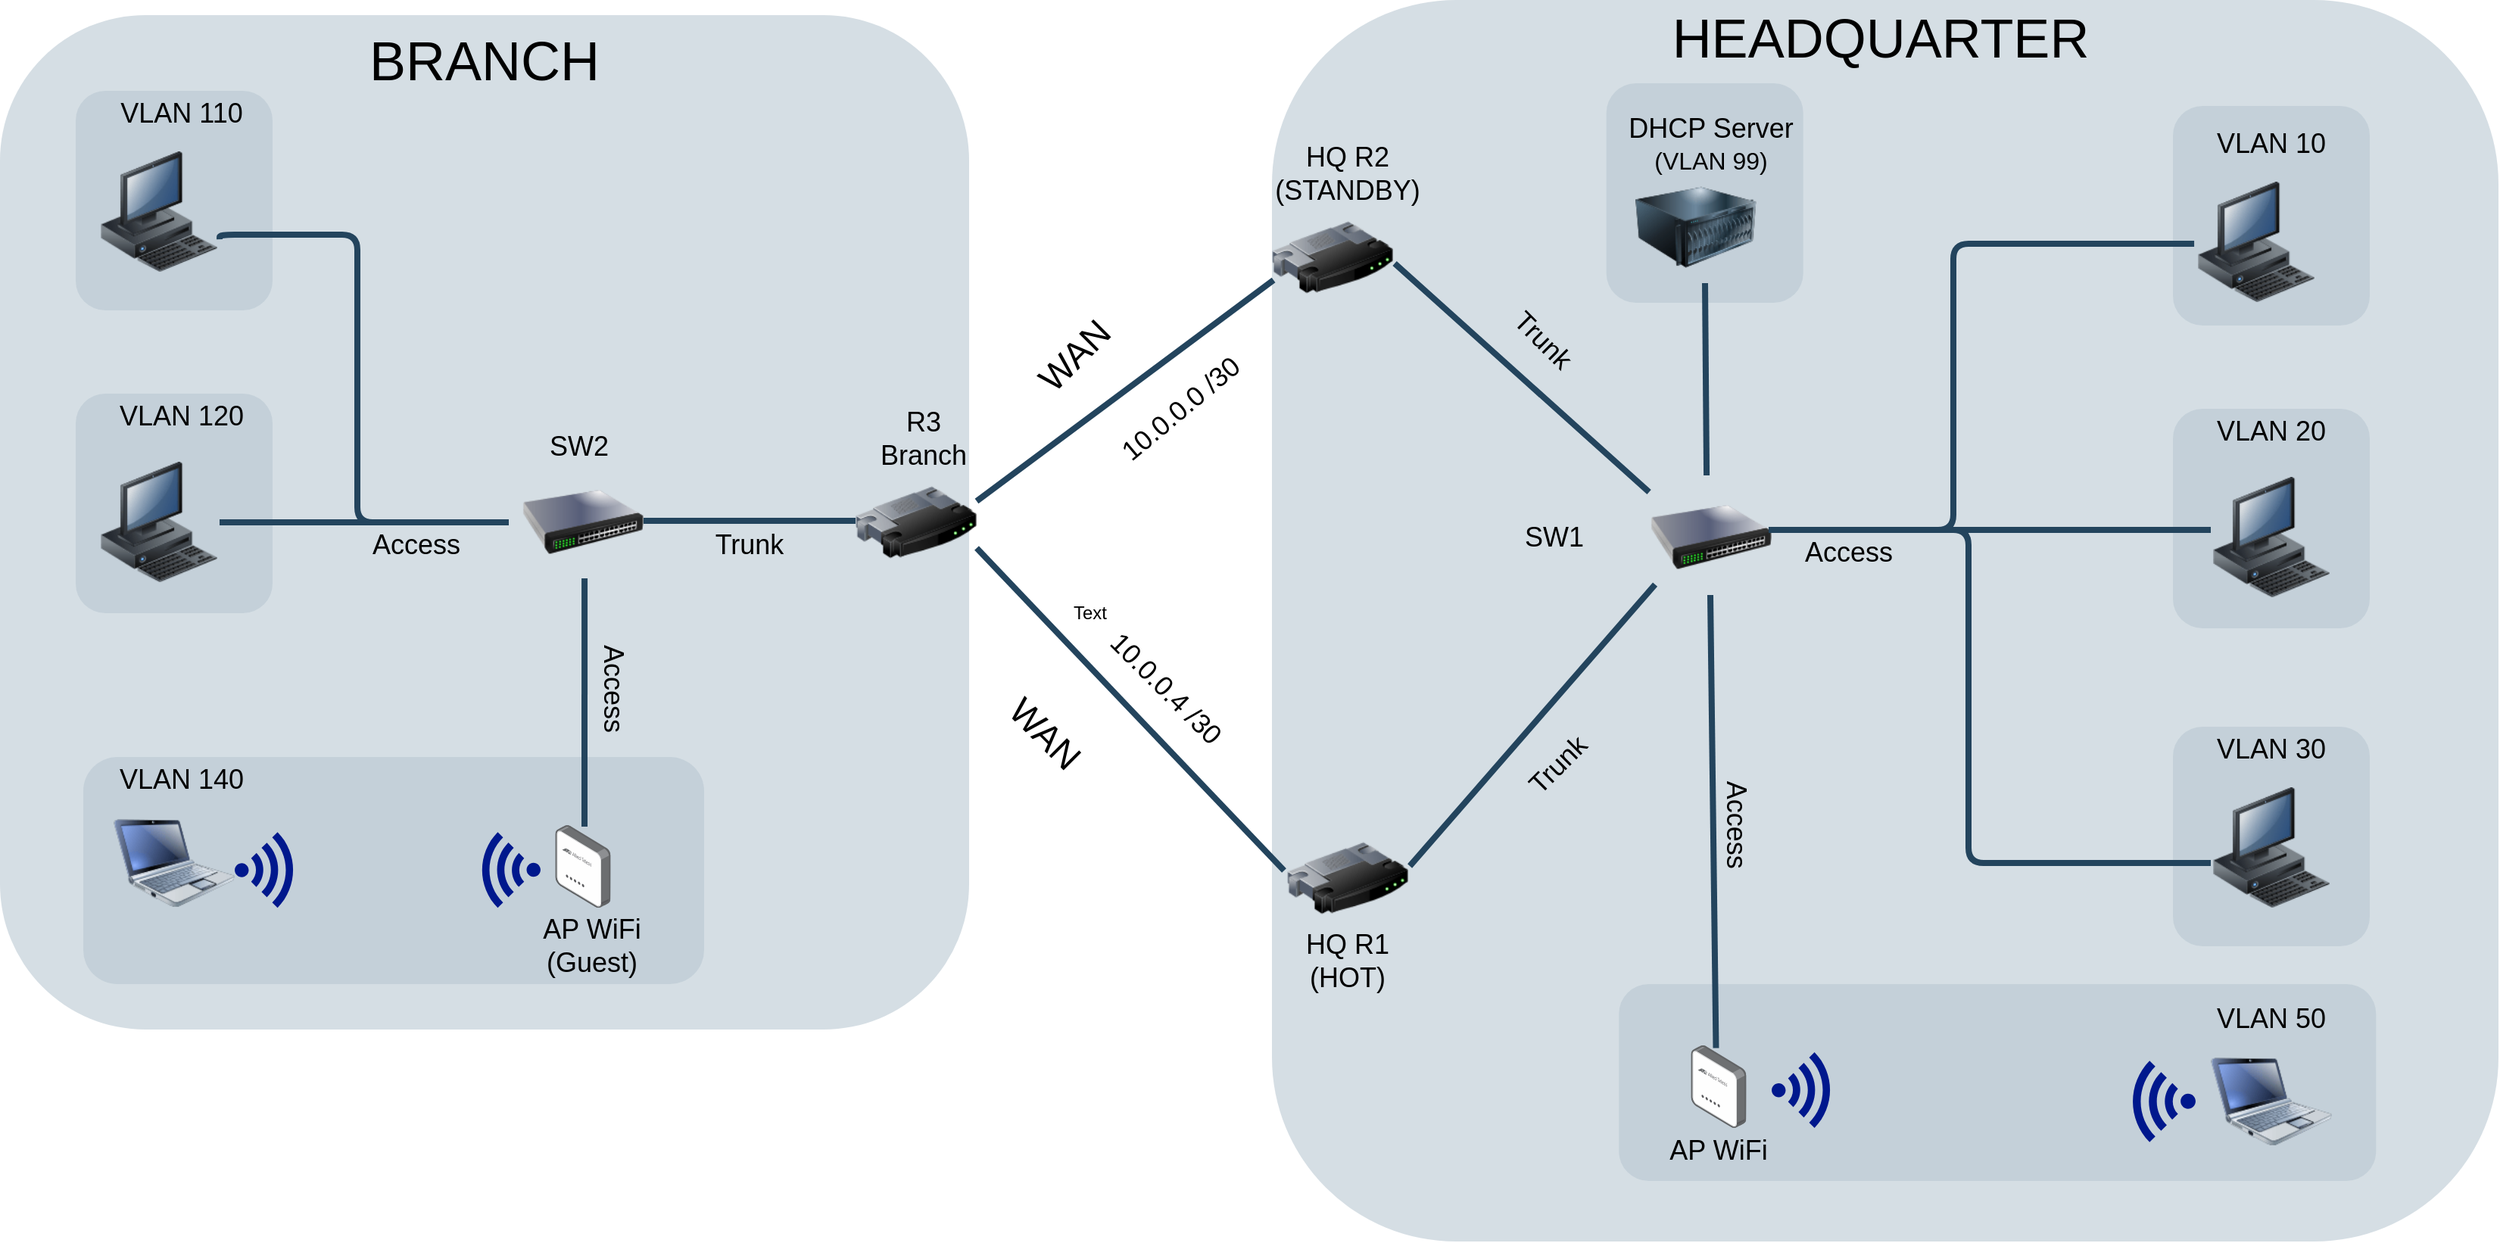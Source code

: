<mxfile version="27.1.1">
  <diagram name="Página-1" id="h2BzFxtRrWWAbb5xEjfa">
    <mxGraphModel dx="2732" dy="886" grid="1" gridSize="10" guides="1" tooltips="1" connect="0" arrows="1" fold="1" page="1" pageScale="1" pageWidth="827" pageHeight="1169" math="0" shadow="0">
      <root>
        <mxCell id="0" />
        <mxCell id="1" parent="0" />
        <mxCell id="0-FlhMrsH-Pd4GE7u94M-95" value="" style="rounded=1;whiteSpace=wrap;html=1;strokeColor=none;fillColor=#BAC8D3;fontSize=24;fontColor=#23445D;align=center;opacity=60;" vertex="1" parent="1">
          <mxGeometry x="-10" y="240" width="640" height="670" as="geometry" />
        </mxCell>
        <mxCell id="0-FlhMrsH-Pd4GE7u94M-93" value="" style="rounded=1;whiteSpace=wrap;html=1;strokeColor=none;fillColor=#BAC8D3;fontSize=24;fontColor=#23445D;align=center;opacity=60;" vertex="1" parent="1">
          <mxGeometry x="830" y="230" width="810" height="820" as="geometry" />
        </mxCell>
        <mxCell id="0-FlhMrsH-Pd4GE7u94M-90" value="" style="rounded=1;whiteSpace=wrap;html=1;strokeColor=none;fillColor=light-dark(#BAC8D3,#9AD5AE);fontSize=24;fontColor=#23445D;align=center;opacity=60;" vertex="1" parent="1">
          <mxGeometry x="1050.85" y="285" width="130" height="145" as="geometry" />
        </mxCell>
        <mxCell id="0-FlhMrsH-Pd4GE7u94M-89" value="" style="rounded=1;whiteSpace=wrap;html=1;strokeColor=none;fillColor=light-dark(#BAC8D3,#D7A3A3);fontSize=24;fontColor=#23445D;align=center;opacity=60;" vertex="1" parent="1">
          <mxGeometry x="1059.15" y="880" width="500" height="130" as="geometry" />
        </mxCell>
        <mxCell id="0-FlhMrsH-Pd4GE7u94M-88" value="" style="rounded=1;whiteSpace=wrap;html=1;strokeColor=none;fillColor=light-dark(#BAC8D3,#A587C9);fontSize=24;fontColor=#23445D;align=center;opacity=60;" vertex="1" parent="1">
          <mxGeometry x="1425" y="710" width="130" height="145" as="geometry" />
        </mxCell>
        <mxCell id="0-FlhMrsH-Pd4GE7u94M-87" value="" style="rounded=1;whiteSpace=wrap;html=1;strokeColor=none;fillColor=light-dark(#BAC8D3,#89BBE1);fontSize=24;fontColor=#23445D;align=center;opacity=60;" vertex="1" parent="1">
          <mxGeometry x="1425" y="500" width="130" height="145" as="geometry" />
        </mxCell>
        <mxCell id="0-FlhMrsH-Pd4GE7u94M-86" value="" style="rounded=1;whiteSpace=wrap;html=1;strokeColor=none;fillColor=light-dark(#BAC8D3,#CFC87D);fontSize=24;fontColor=#23445D;align=center;opacity=60;" vertex="1" parent="1">
          <mxGeometry x="1425" y="300" width="130" height="145" as="geometry" />
        </mxCell>
        <mxCell id="0-FlhMrsH-Pd4GE7u94M-85" value="" style="rounded=1;whiteSpace=wrap;html=1;strokeColor=none;fillColor=light-dark(#BAC8D3,#CFC87D);fontSize=24;fontColor=#23445D;align=center;opacity=60;" vertex="1" parent="1">
          <mxGeometry x="40" y="290" width="130" height="145" as="geometry" />
        </mxCell>
        <mxCell id="0-FlhMrsH-Pd4GE7u94M-84" value="" style="rounded=1;whiteSpace=wrap;html=1;strokeColor=none;fillColor=light-dark(#BAC8D3,#89BBE1);fontSize=24;fontColor=#23445D;align=center;opacity=60;" vertex="1" parent="1">
          <mxGeometry x="40" y="490" width="130" height="145" as="geometry" />
        </mxCell>
        <mxCell id="0-FlhMrsH-Pd4GE7u94M-83" value="" style="rounded=1;whiteSpace=wrap;html=1;strokeColor=none;fillColor=light-dark(#BAC8D3,#D7A3A3);fontSize=24;fontColor=#23445D;align=center;opacity=60;" vertex="1" parent="1">
          <mxGeometry x="45" y="730" width="410" height="150" as="geometry" />
        </mxCell>
        <mxCell id="0-FlhMrsH-Pd4GE7u94M-2" value="" style="image;html=1;image=img/lib/clip_art/networking/Router_128x128.png" vertex="1" parent="1">
          <mxGeometry x="840" y="770" width="80" height="80" as="geometry" />
        </mxCell>
        <mxCell id="0-FlhMrsH-Pd4GE7u94M-3" value="" style="image;html=1;image=img/lib/clip_art/networking/Router_128x128.png" vertex="1" parent="1">
          <mxGeometry x="830" y="360" width="80" height="80" as="geometry" />
        </mxCell>
        <mxCell id="0-FlhMrsH-Pd4GE7u94M-4" value="" style="image;html=1;image=img/lib/clip_art/networking/Router_128x128.png" vertex="1" parent="1">
          <mxGeometry x="555" y="535" width="80" height="80" as="geometry" />
        </mxCell>
        <mxCell id="0-FlhMrsH-Pd4GE7u94M-5" value="" style="image;html=1;image=img/lib/clip_art/networking/Switch_128x128.png" vertex="1" parent="1">
          <mxGeometry x="1080" y="545" width="80" height="80" as="geometry" />
        </mxCell>
        <mxCell id="0-FlhMrsH-Pd4GE7u94M-6" value="" style="image;html=1;image=img/lib/clip_art/networking/Switch_128x128.png" vertex="1" parent="1">
          <mxGeometry x="335" y="535" width="80" height="80" as="geometry" />
        </mxCell>
        <mxCell id="0-FlhMrsH-Pd4GE7u94M-7" value="" style="image;points=[];aspect=fixed;html=1;align=center;shadow=0;dashed=0;image=img/lib/allied_telesis/wireless/Access_Point_Indoor.svg;" vertex="1" parent="1">
          <mxGeometry x="356.7" y="775" width="36.6" height="54.6" as="geometry" />
        </mxCell>
        <mxCell id="0-FlhMrsH-Pd4GE7u94M-8" value="" style="image;points=[];aspect=fixed;html=1;align=center;shadow=0;dashed=0;image=img/lib/allied_telesis/wireless/Access_Point_Indoor.svg;" vertex="1" parent="1">
          <mxGeometry x="1106.7" y="920.4" width="36.6" height="54.6" as="geometry" />
        </mxCell>
        <mxCell id="0-FlhMrsH-Pd4GE7u94M-10" value="" style="image;html=1;image=img/lib/clip_art/computers/Server_128x128.png" vertex="1" parent="1">
          <mxGeometry x="1070" y="340" width="80" height="80" as="geometry" />
        </mxCell>
        <mxCell id="0-FlhMrsH-Pd4GE7u94M-12" value="" style="image;html=1;image=img/lib/clip_art/computers/Workstation_128x128.png" vertex="1" parent="1">
          <mxGeometry x="1440" y="350" width="80" height="80" as="geometry" />
        </mxCell>
        <mxCell id="0-FlhMrsH-Pd4GE7u94M-13" value="" style="image;html=1;image=img/lib/clip_art/computers/Workstation_128x128.png" vertex="1" parent="1">
          <mxGeometry x="1450" y="545" width="80" height="80" as="geometry" />
        </mxCell>
        <mxCell id="0-FlhMrsH-Pd4GE7u94M-14" value="" style="image;html=1;image=img/lib/clip_art/computers/Workstation_128x128.png" vertex="1" parent="1">
          <mxGeometry x="1450" y="750" width="80" height="80" as="geometry" />
        </mxCell>
        <mxCell id="0-FlhMrsH-Pd4GE7u94M-15" value="" style="image;html=1;image=img/lib/clip_art/computers/Netbook_128x128.png" vertex="1" parent="1">
          <mxGeometry x="1450" y="917.5" width="80" height="80" as="geometry" />
        </mxCell>
        <mxCell id="0-FlhMrsH-Pd4GE7u94M-16" value="" style="image;html=1;image=img/lib/clip_art/computers/Netbook_128x128.png" vertex="1" parent="1">
          <mxGeometry x="65" y="760" width="80" height="80" as="geometry" />
        </mxCell>
        <mxCell id="0-FlhMrsH-Pd4GE7u94M-17" value="" style="image;html=1;image=img/lib/clip_art/computers/Workstation_128x128.png" vertex="1" parent="1">
          <mxGeometry x="55" y="535" width="80" height="80" as="geometry" />
        </mxCell>
        <mxCell id="0-FlhMrsH-Pd4GE7u94M-18" value="" style="image;html=1;image=img/lib/clip_art/computers/Workstation_128x128.png" vertex="1" parent="1">
          <mxGeometry x="55" y="330" width="80" height="80" as="geometry" />
        </mxCell>
        <mxCell id="0-FlhMrsH-Pd4GE7u94M-28" value="" style="edgeStyle=elbowEdgeStyle;elbow=horizontal;endArrow=none;html=1;strokeColor=#23445D;endFill=0;strokeWidth=4;rounded=1;entryX=0.975;entryY=0.488;entryDx=0;entryDy=0;entryPerimeter=0;" edge="1" parent="1">
          <mxGeometry width="100" height="100" relative="1" as="geometry">
            <mxPoint x="325.3" y="575" as="sourcePoint" />
            <mxPoint x="135" y="575.04" as="targetPoint" />
          </mxGeometry>
        </mxCell>
        <mxCell id="0-FlhMrsH-Pd4GE7u94M-29" value="" style="edgeStyle=elbowEdgeStyle;elbow=horizontal;endArrow=none;html=1;strokeColor=#23445D;endFill=0;strokeWidth=4;rounded=1;entryX=0.975;entryY=0.488;entryDx=0;entryDy=0;entryPerimeter=0;" edge="1" parent="1">
          <mxGeometry width="100" height="100" relative="1" as="geometry">
            <mxPoint x="555" y="574" as="sourcePoint" />
            <mxPoint x="415" y="574" as="targetPoint" />
          </mxGeometry>
        </mxCell>
        <mxCell id="0-FlhMrsH-Pd4GE7u94M-37" style="edgeStyle=orthogonalEdgeStyle;rounded=1;html=1;strokeColor=#23445D;endArrow=none;endFill=0;strokeWidth=4;exitX=0.988;exitY=0.663;exitDx=0;exitDy=0;exitPerimeter=0;" edge="1" parent="1">
          <mxGeometry relative="1" as="geometry">
            <Array as="points">
              <mxPoint x="135" y="385" />
              <mxPoint x="226" y="385" />
              <mxPoint x="226" y="575" />
            </Array>
            <mxPoint x="135.04" y="388.04" as="sourcePoint" />
            <mxPoint x="326" y="575" as="targetPoint" />
          </mxGeometry>
        </mxCell>
        <mxCell id="0-FlhMrsH-Pd4GE7u94M-39" value="" style="sketch=0;aspect=fixed;pointerEvents=1;shadow=0;dashed=0;html=1;strokeColor=none;labelPosition=center;verticalLabelPosition=bottom;verticalAlign=top;align=center;fillColor=#00188D;shape=mxgraph.mscae.enterprise.wireless_connection;rotation=-180;" vertex="1" parent="1">
          <mxGeometry x="305" y="779.6" width="42" height="50" as="geometry" />
        </mxCell>
        <mxCell id="0-FlhMrsH-Pd4GE7u94M-40" style="rounded=1;html=1;strokeColor=#23445D;endArrow=none;endFill=0;strokeWidth=4;exitX=0.513;exitY=0.963;exitDx=0;exitDy=0;exitPerimeter=0;entryX=0.527;entryY=0.018;entryDx=0;entryDy=0;entryPerimeter=0;" edge="1" parent="1" source="0-FlhMrsH-Pd4GE7u94M-6" target="0-FlhMrsH-Pd4GE7u94M-7">
          <mxGeometry relative="1" as="geometry">
            <mxPoint x="374.5" y="640" as="sourcePoint" />
            <mxPoint x="374.5" y="706" as="targetPoint" />
          </mxGeometry>
        </mxCell>
        <mxCell id="0-FlhMrsH-Pd4GE7u94M-42" style="edgeStyle=none;rounded=1;html=1;strokeColor=#23445D;endArrow=none;endFill=0;strokeWidth=4;entryX=1;entryY=0.325;entryDx=0;entryDy=0;entryPerimeter=0;exitX=0.013;exitY=0.688;exitDx=0;exitDy=0;exitPerimeter=0;" edge="1" parent="1" source="0-FlhMrsH-Pd4GE7u94M-3" target="0-FlhMrsH-Pd4GE7u94M-4">
          <mxGeometry relative="1" as="geometry">
            <mxPoint x="780" y="420" as="sourcePoint" />
            <mxPoint x="600" y="557" as="targetPoint" />
          </mxGeometry>
        </mxCell>
        <mxCell id="0-FlhMrsH-Pd4GE7u94M-43" style="edgeStyle=none;rounded=1;html=1;strokeColor=#23445D;endArrow=none;endFill=0;strokeWidth=4;exitX=-0.025;exitY=0.438;exitDx=0;exitDy=0;exitPerimeter=0;entryX=1;entryY=0.713;entryDx=0;entryDy=0;entryPerimeter=0;" edge="1" parent="1" source="0-FlhMrsH-Pd4GE7u94M-2" target="0-FlhMrsH-Pd4GE7u94M-4">
          <mxGeometry relative="1" as="geometry">
            <mxPoint x="790" y="662.6" as="sourcePoint" />
            <mxPoint x="610" y="839.6" as="targetPoint" />
          </mxGeometry>
        </mxCell>
        <mxCell id="0-FlhMrsH-Pd4GE7u94M-44" style="edgeStyle=none;rounded=1;html=1;strokeColor=#23445D;endArrow=none;endFill=0;strokeWidth=4;exitX=1.013;exitY=0.4;exitDx=0;exitDy=0;exitPerimeter=0;entryX=0.038;entryY=0.888;entryDx=0;entryDy=0;entryPerimeter=0;" edge="1" parent="1" source="0-FlhMrsH-Pd4GE7u94M-2" target="0-FlhMrsH-Pd4GE7u94M-5">
          <mxGeometry relative="1" as="geometry">
            <mxPoint x="1038" y="703" as="sourcePoint" />
            <mxPoint x="850" y="500" as="targetPoint" />
          </mxGeometry>
        </mxCell>
        <mxCell id="0-FlhMrsH-Pd4GE7u94M-45" style="edgeStyle=none;rounded=1;html=1;strokeColor=#23445D;endArrow=none;endFill=0;strokeWidth=4;exitX=1.013;exitY=0.55;exitDx=0;exitDy=0;exitPerimeter=0;entryX=-0.012;entryY=0.125;entryDx=0;entryDy=0;entryPerimeter=0;" edge="1" parent="1" source="0-FlhMrsH-Pd4GE7u94M-3" target="0-FlhMrsH-Pd4GE7u94M-5">
          <mxGeometry relative="1" as="geometry">
            <mxPoint x="900" y="716" as="sourcePoint" />
            <mxPoint x="1062" y="530" as="targetPoint" />
          </mxGeometry>
        </mxCell>
        <mxCell id="0-FlhMrsH-Pd4GE7u94M-46" style="rounded=1;html=1;strokeColor=#23445D;endArrow=none;endFill=0;strokeWidth=4;entryX=0.463;entryY=-0.012;entryDx=0;entryDy=0;entryPerimeter=0;exitX=0.575;exitY=0.963;exitDx=0;exitDy=0;exitPerimeter=0;" edge="1" parent="1" source="0-FlhMrsH-Pd4GE7u94M-10" target="0-FlhMrsH-Pd4GE7u94M-5">
          <mxGeometry relative="1" as="geometry">
            <mxPoint x="1230" y="430" as="sourcePoint" />
            <mxPoint x="1230" y="550" as="targetPoint" />
          </mxGeometry>
        </mxCell>
        <mxCell id="0-FlhMrsH-Pd4GE7u94M-47" style="rounded=1;html=1;strokeColor=#23445D;endArrow=none;endFill=0;strokeWidth=4;exitX=0.575;exitY=0.963;exitDx=0;exitDy=0;exitPerimeter=0;entryX=0.452;entryY=0.034;entryDx=0;entryDy=0;entryPerimeter=0;" edge="1" parent="1" target="0-FlhMrsH-Pd4GE7u94M-8">
          <mxGeometry relative="1" as="geometry">
            <mxPoint x="1119.5" y="623" as="sourcePoint" />
            <mxPoint x="1121" y="780" as="targetPoint" />
          </mxGeometry>
        </mxCell>
        <mxCell id="0-FlhMrsH-Pd4GE7u94M-48" value="" style="sketch=0;aspect=fixed;pointerEvents=1;shadow=0;dashed=0;html=1;strokeColor=none;labelPosition=center;verticalLabelPosition=bottom;verticalAlign=top;align=center;fillColor=#00188D;shape=mxgraph.mscae.enterprise.wireless_connection" vertex="1" parent="1">
          <mxGeometry x="145" y="779.6" width="42" height="50" as="geometry" />
        </mxCell>
        <mxCell id="0-FlhMrsH-Pd4GE7u94M-49" value="" style="sketch=0;aspect=fixed;pointerEvents=1;shadow=0;dashed=0;html=1;strokeColor=none;labelPosition=center;verticalLabelPosition=bottom;verticalAlign=top;align=center;fillColor=#00188D;shape=mxgraph.mscae.enterprise.wireless_connection;rotation=-180;" vertex="1" parent="1">
          <mxGeometry x="1394.87" y="930.64" width="45.13" height="53.72" as="geometry" />
        </mxCell>
        <mxCell id="0-FlhMrsH-Pd4GE7u94M-50" value="" style="sketch=0;aspect=fixed;pointerEvents=1;shadow=0;dashed=0;html=1;strokeColor=none;labelPosition=center;verticalLabelPosition=bottom;verticalAlign=top;align=center;fillColor=#00188D;shape=mxgraph.mscae.enterprise.wireless_connection;rotation=0;" vertex="1" parent="1">
          <mxGeometry x="1160" y="925" width="42" height="50" as="geometry" />
        </mxCell>
        <mxCell id="0-FlhMrsH-Pd4GE7u94M-51" style="edgeStyle=orthogonalEdgeStyle;rounded=1;html=1;strokeColor=#23445D;endArrow=none;endFill=0;strokeWidth=4;exitX=-0.012;exitY=0.513;exitDx=0;exitDy=0;exitPerimeter=0;" edge="1" parent="1" source="0-FlhMrsH-Pd4GE7u94M-12">
          <mxGeometry relative="1" as="geometry">
            <Array as="points">
              <mxPoint x="1280" y="391" />
              <mxPoint x="1280" y="580" />
            </Array>
            <mxPoint x="1280" y="380" as="sourcePoint" />
            <mxPoint x="1240" y="580" as="targetPoint" />
          </mxGeometry>
        </mxCell>
        <mxCell id="0-FlhMrsH-Pd4GE7u94M-54" style="edgeStyle=none;rounded=1;html=1;strokeColor=#23445D;endArrow=none;endFill=0;strokeWidth=4;entryX=0.975;entryY=0.438;entryDx=0;entryDy=0;entryPerimeter=0;exitX=0;exitY=0.438;exitDx=0;exitDy=0;exitPerimeter=0;" edge="1" parent="1" source="0-FlhMrsH-Pd4GE7u94M-13" target="0-FlhMrsH-Pd4GE7u94M-5">
          <mxGeometry relative="1" as="geometry">
            <mxPoint x="1400" y="580" as="sourcePoint" />
            <mxPoint x="1230" y="560" as="targetPoint" />
          </mxGeometry>
        </mxCell>
        <mxCell id="0-FlhMrsH-Pd4GE7u94M-55" style="edgeStyle=orthogonalEdgeStyle;rounded=1;html=1;strokeColor=#23445D;endArrow=none;endFill=0;strokeWidth=4;" edge="1" parent="1">
          <mxGeometry relative="1" as="geometry">
            <Array as="points">
              <mxPoint x="1450" y="800" />
              <mxPoint x="1290" y="800" />
              <mxPoint x="1290" y="580" />
            </Array>
            <mxPoint x="1450" y="800" as="sourcePoint" />
            <mxPoint x="1260" y="580" as="targetPoint" />
          </mxGeometry>
        </mxCell>
        <mxCell id="0-FlhMrsH-Pd4GE7u94M-57" value="&lt;font style=&quot;font-size: 18px;&quot;&gt;HQ R2 (STANDBY)&lt;/font&gt;" style="text;html=1;align=center;verticalAlign=middle;whiteSpace=wrap;rounded=0;" vertex="1" parent="1">
          <mxGeometry x="840" y="330" width="80" height="30" as="geometry" />
        </mxCell>
        <mxCell id="0-FlhMrsH-Pd4GE7u94M-58" value="&lt;font style=&quot;font-size: 18px;&quot;&gt;HQ R1 (HOT)&lt;/font&gt;" style="text;html=1;align=center;verticalAlign=middle;whiteSpace=wrap;rounded=0;" vertex="1" parent="1">
          <mxGeometry x="850" y="850" width="60" height="30" as="geometry" />
        </mxCell>
        <mxCell id="0-FlhMrsH-Pd4GE7u94M-59" value="&lt;font style=&quot;font-size: 18px;&quot;&gt;AP WiFi&lt;/font&gt;" style="text;html=1;align=center;verticalAlign=middle;whiteSpace=wrap;rounded=0;" vertex="1" parent="1">
          <mxGeometry x="1090" y="975" width="70" height="30" as="geometry" />
        </mxCell>
        <mxCell id="0-FlhMrsH-Pd4GE7u94M-60" value="&lt;font style=&quot;font-size: 18px;&quot;&gt;VLAN 50&lt;/font&gt;" style="text;html=1;align=center;verticalAlign=middle;whiteSpace=wrap;rounded=0;" vertex="1" parent="1">
          <mxGeometry x="1450" y="887.5" width="80" height="30" as="geometry" />
        </mxCell>
        <mxCell id="0-FlhMrsH-Pd4GE7u94M-61" value="&lt;font style=&quot;font-size: 18px;&quot;&gt;VLAN 30&lt;/font&gt;" style="text;html=1;align=center;verticalAlign=middle;whiteSpace=wrap;rounded=0;" vertex="1" parent="1">
          <mxGeometry x="1450" y="710" width="80" height="30" as="geometry" />
        </mxCell>
        <mxCell id="0-FlhMrsH-Pd4GE7u94M-62" value="&lt;font style=&quot;font-size: 18px;&quot;&gt;VLAN 20&lt;/font&gt;" style="text;html=1;align=center;verticalAlign=middle;whiteSpace=wrap;rounded=0;" vertex="1" parent="1">
          <mxGeometry x="1450" y="500" width="80" height="30" as="geometry" />
        </mxCell>
        <mxCell id="0-FlhMrsH-Pd4GE7u94M-63" value="&lt;font style=&quot;font-size: 18px;&quot;&gt;VLAN 10&lt;/font&gt;" style="text;html=1;align=center;verticalAlign=middle;whiteSpace=wrap;rounded=0;" vertex="1" parent="1">
          <mxGeometry x="1450" y="310" width="80" height="30" as="geometry" />
        </mxCell>
        <mxCell id="0-FlhMrsH-Pd4GE7u94M-64" value="&lt;font style=&quot;font-size: 18px;&quot;&gt;DHCP Server&lt;/font&gt;&lt;div&gt;&lt;font size=&quot;3&quot;&gt;(VLAN 99)&lt;/font&gt;&lt;/div&gt;" style="text;html=1;align=center;verticalAlign=middle;whiteSpace=wrap;rounded=0;" vertex="1" parent="1">
          <mxGeometry x="1059.15" y="310" width="121.7" height="30" as="geometry" />
        </mxCell>
        <mxCell id="0-FlhMrsH-Pd4GE7u94M-65" value="&lt;font style=&quot;font-size: 18px;&quot;&gt;SW1&amp;nbsp;&lt;/font&gt;" style="text;html=1;align=center;verticalAlign=middle;whiteSpace=wrap;rounded=0;" vertex="1" parent="1">
          <mxGeometry x="979.15" y="570" width="80" height="30" as="geometry" />
        </mxCell>
        <mxCell id="0-FlhMrsH-Pd4GE7u94M-66" value="&lt;font style=&quot;font-size: 18px;&quot;&gt;SW2&amp;nbsp;&lt;/font&gt;" style="text;html=1;align=center;verticalAlign=middle;whiteSpace=wrap;rounded=0;" vertex="1" parent="1">
          <mxGeometry x="345" y="510" width="60" height="30" as="geometry" />
        </mxCell>
        <mxCell id="0-FlhMrsH-Pd4GE7u94M-67" value="&lt;font style=&quot;font-size: 18px;&quot;&gt;AP WiFi (Guest)&lt;/font&gt;" style="text;html=1;align=center;verticalAlign=middle;whiteSpace=wrap;rounded=0;" vertex="1" parent="1">
          <mxGeometry x="347" y="840" width="68" height="30" as="geometry" />
        </mxCell>
        <mxCell id="0-FlhMrsH-Pd4GE7u94M-68" value="&lt;font style=&quot;font-size: 18px;&quot;&gt;VLAN 140&lt;/font&gt;" style="text;html=1;align=center;verticalAlign=middle;whiteSpace=wrap;rounded=0;" vertex="1" parent="1">
          <mxGeometry x="65" y="730" width="90" height="30" as="geometry" />
        </mxCell>
        <mxCell id="0-FlhMrsH-Pd4GE7u94M-69" value="&lt;font style=&quot;font-size: 18px;&quot;&gt;VLAN 120&lt;/font&gt;" style="text;html=1;align=center;verticalAlign=middle;whiteSpace=wrap;rounded=0;" vertex="1" parent="1">
          <mxGeometry x="65" y="490" width="90" height="30" as="geometry" />
        </mxCell>
        <mxCell id="0-FlhMrsH-Pd4GE7u94M-70" value="&lt;font style=&quot;font-size: 18px;&quot;&gt;VLAN 110&lt;/font&gt;" style="text;html=1;align=center;verticalAlign=middle;whiteSpace=wrap;rounded=0;" vertex="1" parent="1">
          <mxGeometry x="65" y="290" width="90" height="30" as="geometry" />
        </mxCell>
        <mxCell id="0-FlhMrsH-Pd4GE7u94M-71" value="&lt;span style=&quot;font-size: 18px;&quot;&gt;R3 Branch&lt;/span&gt;" style="text;html=1;align=center;verticalAlign=middle;whiteSpace=wrap;rounded=0;" vertex="1" parent="1">
          <mxGeometry x="565" y="505" width="70" height="30" as="geometry" />
        </mxCell>
        <mxCell id="0-FlhMrsH-Pd4GE7u94M-74" value="&lt;font style=&quot;font-size: 18px;&quot;&gt;Trunk&lt;/font&gt;" style="text;html=1;align=center;verticalAlign=middle;whiteSpace=wrap;rounded=0;" vertex="1" parent="1">
          <mxGeometry x="455" y="575" width="60" height="30" as="geometry" />
        </mxCell>
        <mxCell id="0-FlhMrsH-Pd4GE7u94M-75" value="&lt;font style=&quot;font-size: 18px;&quot;&gt;Trunk&lt;/font&gt;" style="text;html=1;align=center;verticalAlign=middle;whiteSpace=wrap;rounded=0;rotation=45;" vertex="1" parent="1">
          <mxGeometry x="979.15" y="440" width="60" height="30" as="geometry" />
        </mxCell>
        <mxCell id="0-FlhMrsH-Pd4GE7u94M-76" value="&lt;font style=&quot;font-size: 18px;&quot;&gt;Access&lt;/font&gt;" style="text;html=1;align=center;verticalAlign=middle;whiteSpace=wrap;rounded=0;" vertex="1" parent="1">
          <mxGeometry x="235" y="575" width="60" height="30" as="geometry" />
        </mxCell>
        <mxCell id="0-FlhMrsH-Pd4GE7u94M-77" value="&lt;font style=&quot;font-size: 18px;&quot;&gt;Access&lt;/font&gt;" style="text;html=1;align=center;verticalAlign=middle;whiteSpace=wrap;rounded=0;" vertex="1" parent="1">
          <mxGeometry x="1180.85" y="580" width="60" height="30" as="geometry" />
        </mxCell>
        <mxCell id="0-FlhMrsH-Pd4GE7u94M-78" value="&lt;font style=&quot;font-size: 18px;&quot;&gt;Trunk&lt;/font&gt;" style="text;html=1;align=center;verticalAlign=middle;whiteSpace=wrap;rounded=0;rotation=-45;" vertex="1" parent="1">
          <mxGeometry x="989.15" y="720.0" width="60" height="30" as="geometry" />
        </mxCell>
        <mxCell id="0-FlhMrsH-Pd4GE7u94M-79" value="&lt;font style=&quot;font-size: 18px;&quot;&gt;10.0.0.0 /30&lt;/font&gt;" style="text;html=1;align=center;verticalAlign=middle;whiteSpace=wrap;rounded=0;rotation=-40;" vertex="1" parent="1">
          <mxGeometry x="720" y="485" width="100" height="30" as="geometry" />
        </mxCell>
        <mxCell id="0-FlhMrsH-Pd4GE7u94M-80" value="&lt;font style=&quot;font-size: 18px;&quot;&gt;10.0.0.4 /30&lt;/font&gt;" style="text;html=1;align=center;verticalAlign=middle;whiteSpace=wrap;rounded=0;rotation=45;" vertex="1" parent="1">
          <mxGeometry x="710.004" y="670.0" width="100" height="30" as="geometry" />
        </mxCell>
        <mxCell id="0-FlhMrsH-Pd4GE7u94M-81" value="&lt;font style=&quot;font-size: 24px;&quot;&gt;WAN&lt;/font&gt;" style="text;html=1;align=center;verticalAlign=middle;whiteSpace=wrap;rounded=0;rotation=45;" vertex="1" parent="1">
          <mxGeometry x="650" y="700" width="60" height="30" as="geometry" />
        </mxCell>
        <mxCell id="0-FlhMrsH-Pd4GE7u94M-82" value="&lt;font style=&quot;font-size: 24px;&quot;&gt;WAN&lt;/font&gt;" style="text;html=1;align=center;verticalAlign=middle;whiteSpace=wrap;rounded=0;rotation=-45;" vertex="1" parent="1">
          <mxGeometry x="670.0" y="450.0" width="60" height="30" as="geometry" />
        </mxCell>
        <mxCell id="0-FlhMrsH-Pd4GE7u94M-91" value="&lt;font style=&quot;font-size: 18px;&quot;&gt;Access&lt;/font&gt;" style="text;html=1;align=center;verticalAlign=middle;whiteSpace=wrap;rounded=0;rotation=90;" vertex="1" parent="1">
          <mxGeometry x="365" y="670" width="60" height="30" as="geometry" />
        </mxCell>
        <mxCell id="0-FlhMrsH-Pd4GE7u94M-92" value="&lt;font style=&quot;font-size: 18px;&quot;&gt;Access&lt;/font&gt;" style="text;html=1;align=center;verticalAlign=middle;whiteSpace=wrap;rounded=0;rotation=90;" vertex="1" parent="1">
          <mxGeometry x="1106.7" y="759.6" width="60" height="30" as="geometry" />
        </mxCell>
        <mxCell id="0-FlhMrsH-Pd4GE7u94M-94" value="&lt;font style=&quot;font-size: 36px;&quot;&gt;HEADQUARTER&lt;/font&gt;" style="text;html=1;align=center;verticalAlign=middle;whiteSpace=wrap;rounded=0;" vertex="1" parent="1">
          <mxGeometry x="1202" y="240" width="60" height="30" as="geometry" />
        </mxCell>
        <mxCell id="0-FlhMrsH-Pd4GE7u94M-96" value="Text" style="text;html=1;align=center;verticalAlign=middle;whiteSpace=wrap;rounded=0;" vertex="1" parent="1">
          <mxGeometry x="680" y="620" width="60" height="30" as="geometry" />
        </mxCell>
        <mxCell id="0-FlhMrsH-Pd4GE7u94M-97" value="&lt;font style=&quot;font-size: 36px;&quot;&gt;BRANCH&lt;/font&gt;" style="text;html=1;align=center;verticalAlign=middle;whiteSpace=wrap;rounded=0;" vertex="1" parent="1">
          <mxGeometry x="280" y="255" width="60" height="30" as="geometry" />
        </mxCell>
      </root>
    </mxGraphModel>
  </diagram>
</mxfile>

